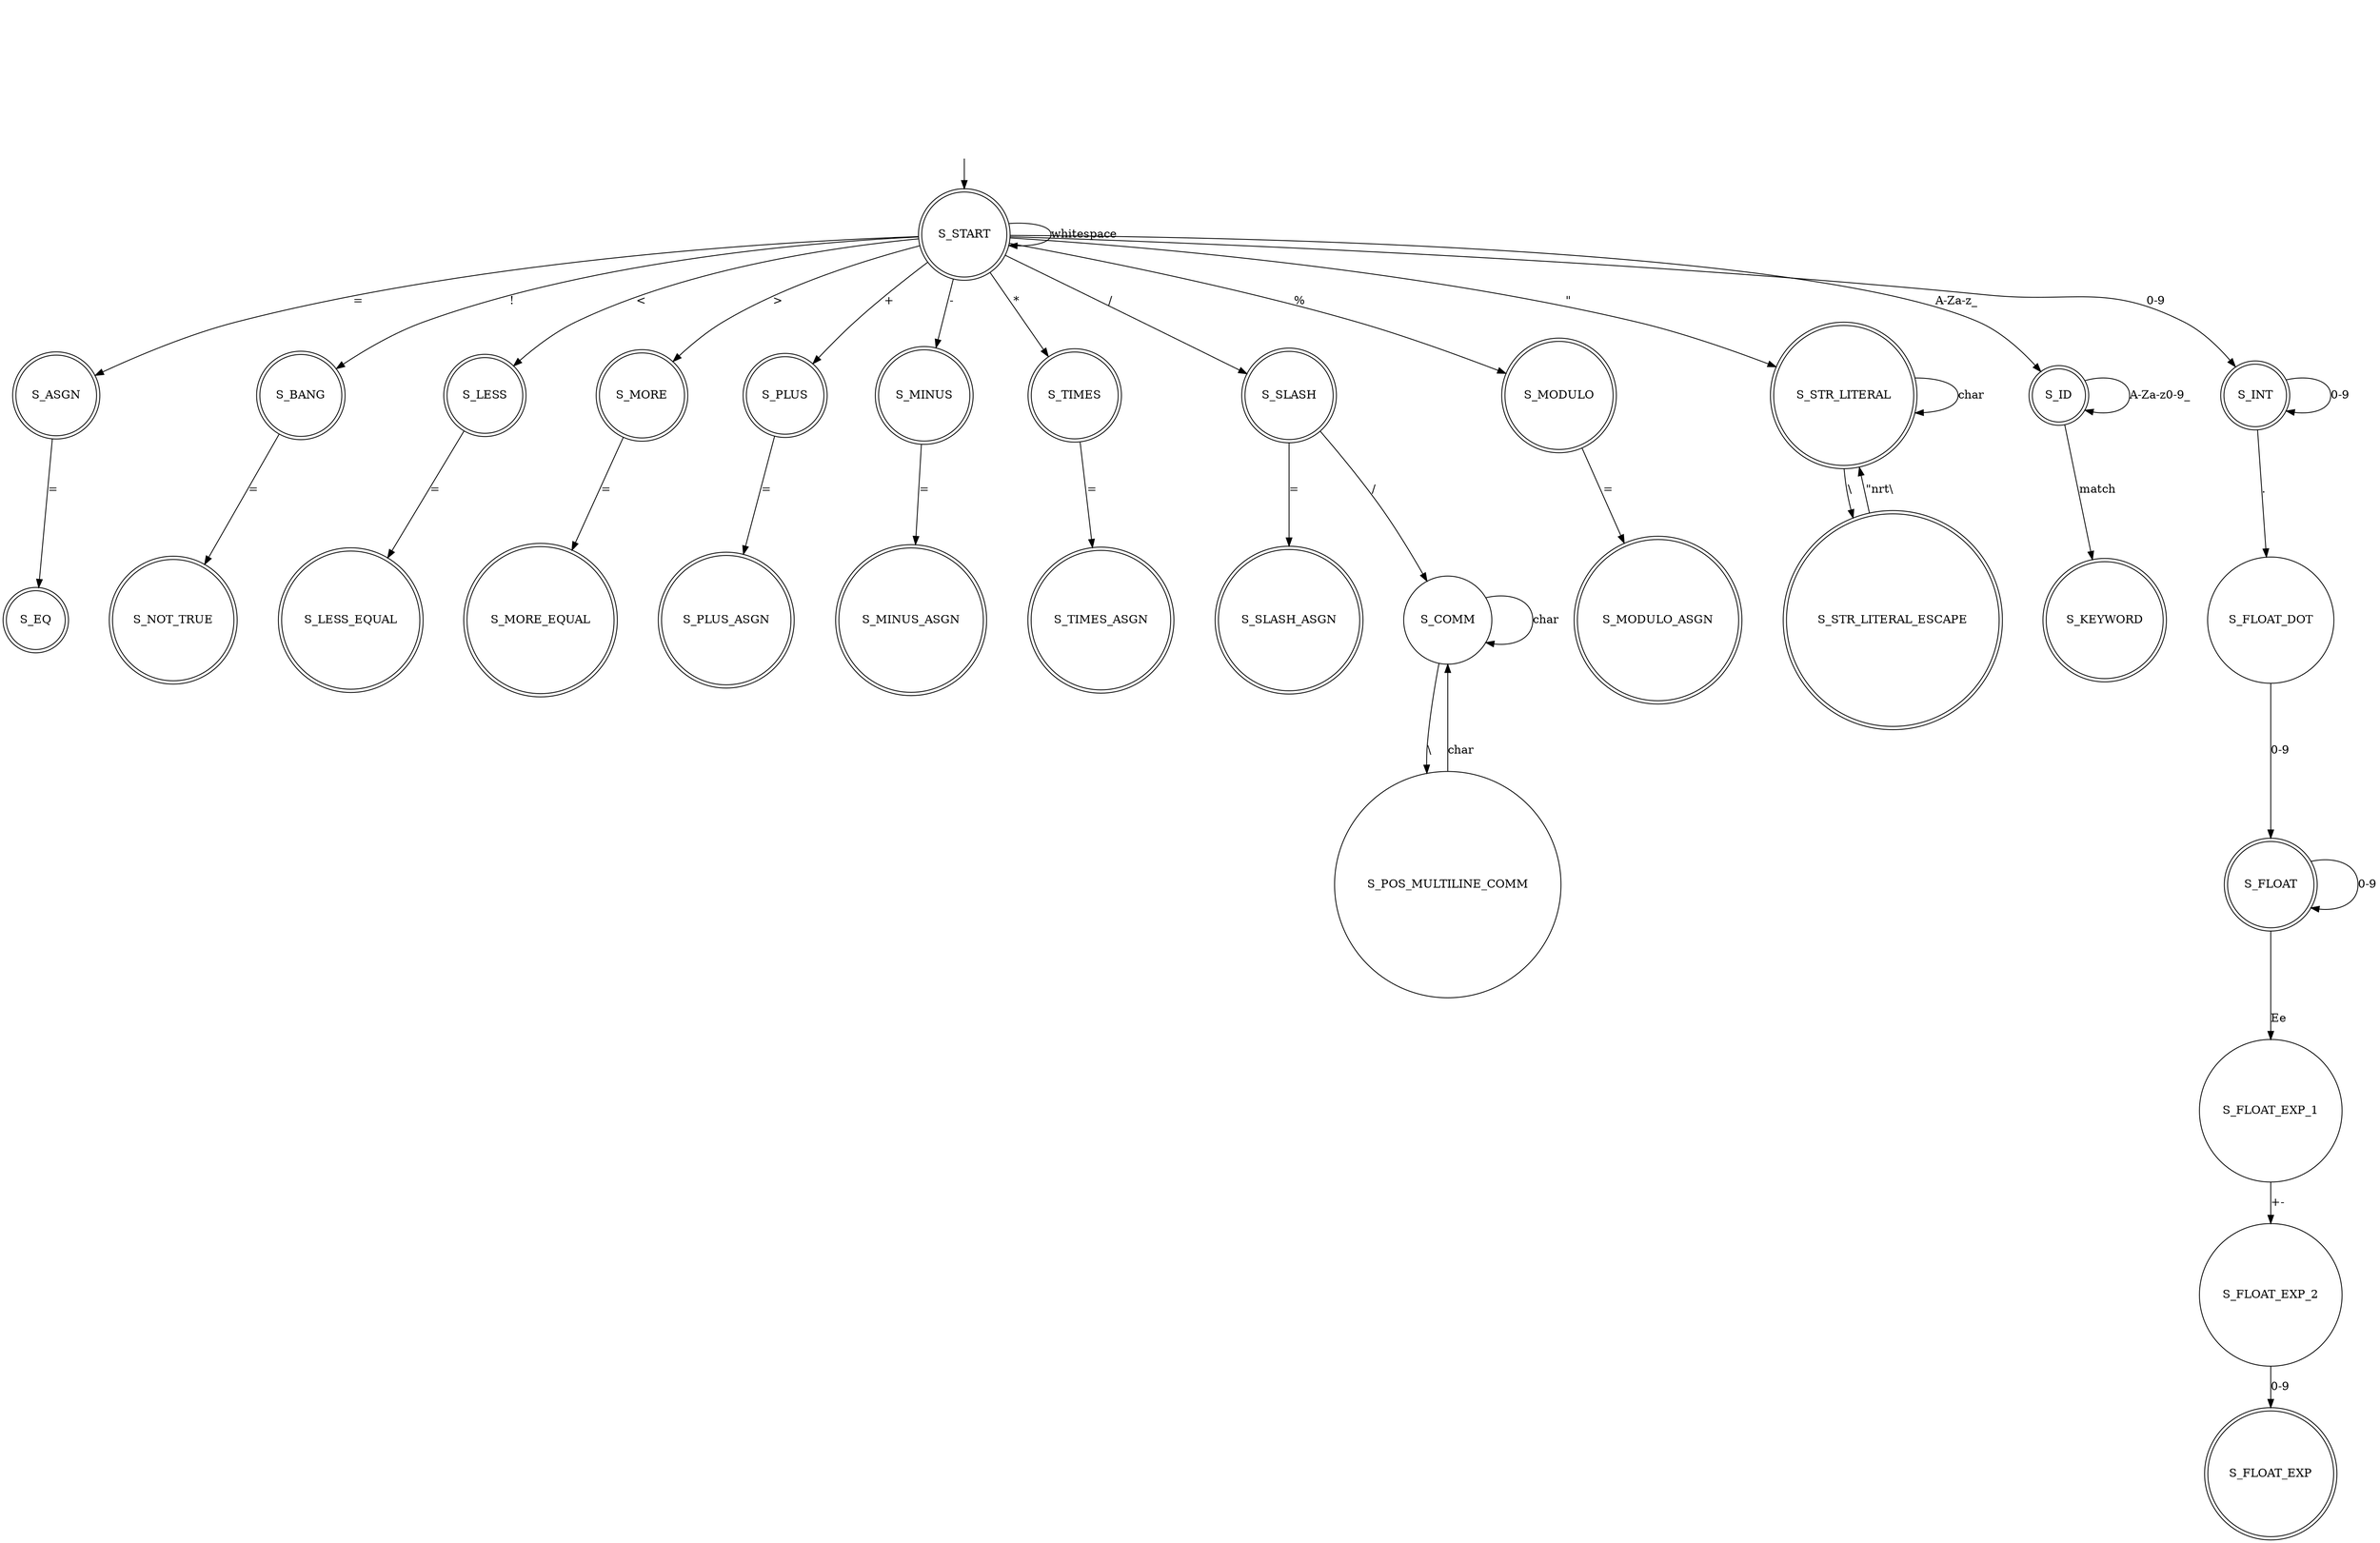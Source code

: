 digraph G {
    // layout=neato
    // overlap=false
    graph [nodesep=0.7]
    node [shape=circle]

    INVISIBLE_NODE [style=invis]
    S_START [shape="doublecircle"]
    INVISIBLE_NODE->S_START

    subgraph final_nodes{
        node [shape=doublecircle]
        S_ASGN; S_EQ; S_BANG; S_NOT_TRUE; S_LESS; S_LESS_EQUAL; S_MORE; S_MORE_EQUAL;
        S_PLUS; S_MINUS; S_TIMES; S_SLASH; S_MODULO; S_PLUS_ASGN; S_MINUS_ASGN; S_TIMES_ASGN; S_SLASH_ASGN; S_MODULO_ASGN;
        S_STR_LITERAL; S_STR_LITERAL_ESCAPE;
        S_ID; S_KEYWORD;
        S_INT; S_FLOAT; S_FLOAT_EXP;
    }
       
    S_START -> S_START [label="whitespace"]
    S_START -> S_SLASH [label="/"]
    S_SLASH -> S_COMM [label="/"]
    S_COMM -> S_COMM [label="char"]
    S_COMM -> S_POS_MULTILINE_COMM [label="\\"]
    S_POS_MULTILINE_COMM -> S_COMM [label="char"]

    S_START -> S_ASGN [label="="]
    S_ASGN -> S_EQ [label="="]

    S_START -> S_BANG [label="!"]
    S_BANG -> S_NOT_TRUE [label="="]

    S_START -> S_LESS [label="<"]
    S_LESS -> S_LESS_EQUAL [label="="]

    S_START -> S_MORE [label=">"]
    S_MORE -> S_MORE_EQUAL [label="="]

    S_START -> S_PLUS [label="+"]
    S_PLUS -> S_PLUS_ASGN [label="="]

    S_START -> S_MINUS [label="-"]
    S_MINUS -> S_MINUS_ASGN [label="="]

    S_START -> S_TIMES [label="*"] 
    S_TIMES -> S_TIMES_ASGN [label="="]

    S_START -> S_MODULO [label="%"]
    S_MODULO -> S_MODULO_ASGN [label="="]

    S_SLASH -> S_SLASH_ASGN [label="="]

    S_START -> S_STR_LITERAL [label="\""]
    S_STR_LITERAL -> S_STR_LITERAL [label="char"]
    S_STR_LITERAL -> S_STR_LITERAL_ESCAPE [label="\\"]
    S_STR_LITERAL_ESCAPE -> S_STR_LITERAL [label="\"nrt\\"]

    S_START -> S_ID [label="A-Za-z_"]
    S_ID -> S_ID [label="A-Za-z0-9_"]
    S_ID -> S_KEYWORD [label="match"]

    S_START -> S_INT [label="0-9"]
    S_INT -> S_INT [label="0-9"]
    S_INT -> S_FLOAT_DOT [label="."]
    S_FLOAT_DOT -> S_FLOAT [label="0-9"]
    S_FLOAT -> S_FLOAT [label="0-9"]
    S_FLOAT -> S_FLOAT_EXP_1 [label="Ee"]
    S_FLOAT_EXP_1 -> S_FLOAT_EXP_2 [label="+-"]
    S_FLOAT_EXP_2 -> S_FLOAT_EXP [label="0-9"]
}